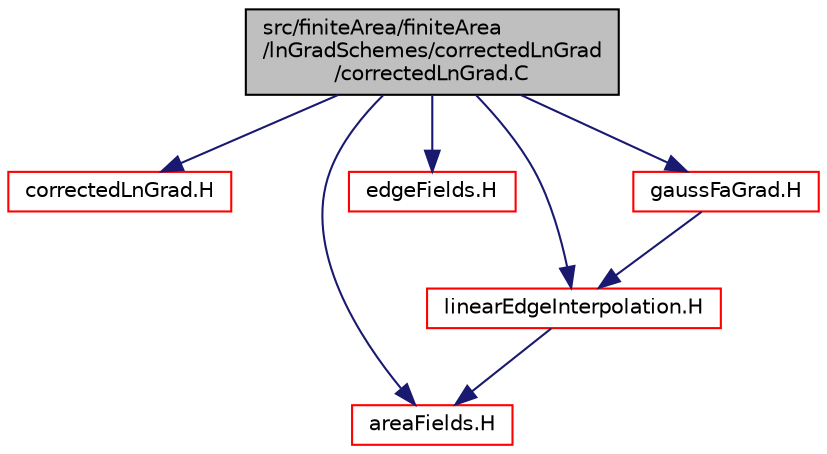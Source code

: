 digraph "src/finiteArea/finiteArea/lnGradSchemes/correctedLnGrad/correctedLnGrad.C"
{
  bgcolor="transparent";
  edge [fontname="Helvetica",fontsize="10",labelfontname="Helvetica",labelfontsize="10"];
  node [fontname="Helvetica",fontsize="10",shape=record];
  Node1 [label="src/finiteArea/finiteArea\l/lnGradSchemes/correctedLnGrad\l/correctedLnGrad.C",height=0.2,width=0.4,color="black", fillcolor="grey75", style="filled" fontcolor="black"];
  Node1 -> Node2 [color="midnightblue",fontsize="10",style="solid",fontname="Helvetica"];
  Node2 [label="correctedLnGrad.H",height=0.2,width=0.4,color="red",URL="$correctedLnGrad_8H.html"];
  Node1 -> Node3 [color="midnightblue",fontsize="10",style="solid",fontname="Helvetica"];
  Node3 [label="areaFields.H",height=0.2,width=0.4,color="red",URL="$areaFields_8H.html"];
  Node1 -> Node4 [color="midnightblue",fontsize="10",style="solid",fontname="Helvetica"];
  Node4 [label="edgeFields.H",height=0.2,width=0.4,color="red",URL="$edgeFields_8H.html"];
  Node1 -> Node5 [color="midnightblue",fontsize="10",style="solid",fontname="Helvetica"];
  Node5 [label="linearEdgeInterpolation.H",height=0.2,width=0.4,color="red",URL="$linearEdgeInterpolation_8H.html"];
  Node5 -> Node3 [color="midnightblue",fontsize="10",style="solid",fontname="Helvetica"];
  Node1 -> Node6 [color="midnightblue",fontsize="10",style="solid",fontname="Helvetica"];
  Node6 [label="gaussFaGrad.H",height=0.2,width=0.4,color="red",URL="$gaussFaGrad_8H.html"];
  Node6 -> Node5 [color="midnightblue",fontsize="10",style="solid",fontname="Helvetica"];
}
